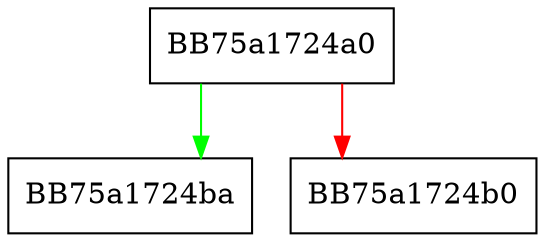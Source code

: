 digraph getActivationObject {
  node [shape="box"];
  graph [splines=ortho];
  BB75a1724a0 -> BB75a1724ba [color="green"];
  BB75a1724a0 -> BB75a1724b0 [color="red"];
}